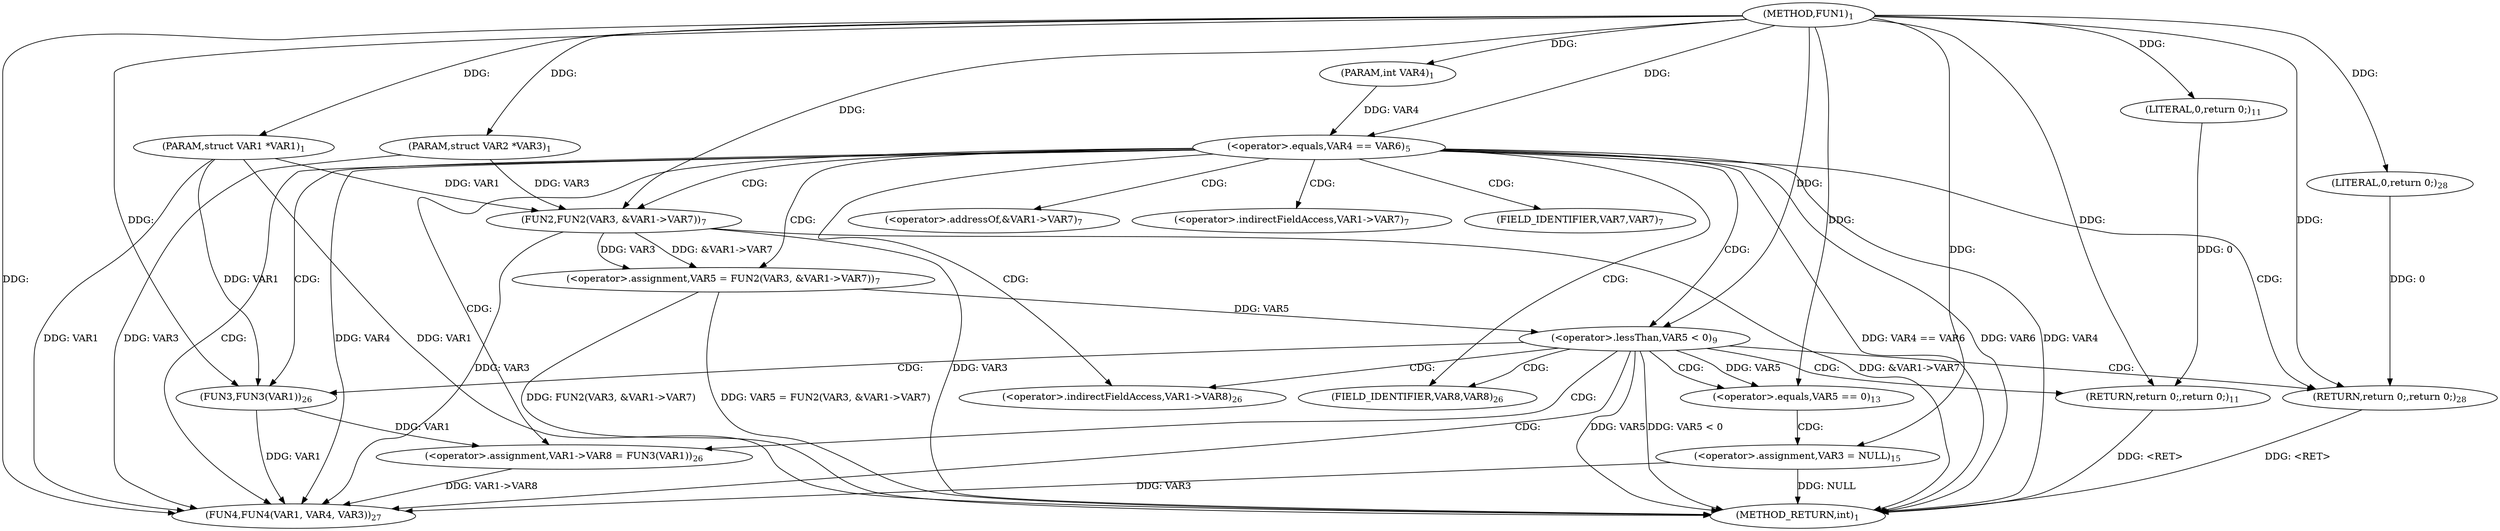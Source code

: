 digraph "FUN1" {  
"8" [label = <(METHOD,FUN1)<SUB>1</SUB>> ]
"54" [label = <(METHOD_RETURN,int)<SUB>1</SUB>> ]
"9" [label = <(PARAM,struct VAR1 *VAR1)<SUB>1</SUB>> ]
"10" [label = <(PARAM,struct VAR2 *VAR3)<SUB>1</SUB>> ]
"11" [label = <(PARAM,int VAR4)<SUB>1</SUB>> ]
"42" [label = <(&lt;operator&gt;.assignment,VAR1-&gt;VAR8 = FUN3(VAR1))<SUB>26</SUB>> ]
"48" [label = <(FUN4,FUN4(VAR1, VAR4, VAR3))<SUB>27</SUB>> ]
"52" [label = <(RETURN,return 0;,return 0;)<SUB>28</SUB>> ]
"15" [label = <(&lt;operator&gt;.equals,VAR4 == VAR6)<SUB>5</SUB>> ]
"53" [label = <(LITERAL,0,return 0;)<SUB>28</SUB>> ]
"19" [label = <(&lt;operator&gt;.assignment,VAR5 = FUN2(VAR3, &amp;VAR1-&gt;VAR7))<SUB>7</SUB>> ]
"46" [label = <(FUN3,FUN3(VAR1))<SUB>26</SUB>> ]
"28" [label = <(&lt;operator&gt;.lessThan,VAR5 &lt; 0)<SUB>9</SUB>> ]
"35" [label = <(&lt;operator&gt;.equals,VAR5 == 0)<SUB>13</SUB>> ]
"21" [label = <(FUN2,FUN2(VAR3, &amp;VAR1-&gt;VAR7))<SUB>7</SUB>> ]
"32" [label = <(RETURN,return 0;,return 0;)<SUB>11</SUB>> ]
"39" [label = <(&lt;operator&gt;.assignment,VAR3 = NULL)<SUB>15</SUB>> ]
"33" [label = <(LITERAL,0,return 0;)<SUB>11</SUB>> ]
"43" [label = <(&lt;operator&gt;.indirectFieldAccess,VAR1-&gt;VAR8)<SUB>26</SUB>> ]
"45" [label = <(FIELD_IDENTIFIER,VAR8,VAR8)<SUB>26</SUB>> ]
"23" [label = <(&lt;operator&gt;.addressOf,&amp;VAR1-&gt;VAR7)<SUB>7</SUB>> ]
"24" [label = <(&lt;operator&gt;.indirectFieldAccess,VAR1-&gt;VAR7)<SUB>7</SUB>> ]
"26" [label = <(FIELD_IDENTIFIER,VAR7,VAR7)<SUB>7</SUB>> ]
  "32" -> "54"  [ label = "DDG: &lt;RET&gt;"] 
  "52" -> "54"  [ label = "DDG: &lt;RET&gt;"] 
  "9" -> "54"  [ label = "DDG: VAR1"] 
  "15" -> "54"  [ label = "DDG: VAR4"] 
  "15" -> "54"  [ label = "DDG: VAR4 == VAR6"] 
  "21" -> "54"  [ label = "DDG: VAR3"] 
  "21" -> "54"  [ label = "DDG: &amp;VAR1-&gt;VAR7"] 
  "19" -> "54"  [ label = "DDG: FUN2(VAR3, &amp;VAR1-&gt;VAR7)"] 
  "19" -> "54"  [ label = "DDG: VAR5 = FUN2(VAR3, &amp;VAR1-&gt;VAR7)"] 
  "28" -> "54"  [ label = "DDG: VAR5"] 
  "28" -> "54"  [ label = "DDG: VAR5 &lt; 0"] 
  "39" -> "54"  [ label = "DDG: NULL"] 
  "15" -> "54"  [ label = "DDG: VAR6"] 
  "8" -> "9"  [ label = "DDG: "] 
  "8" -> "10"  [ label = "DDG: "] 
  "8" -> "11"  [ label = "DDG: "] 
  "46" -> "42"  [ label = "DDG: VAR1"] 
  "53" -> "52"  [ label = "DDG: 0"] 
  "8" -> "52"  [ label = "DDG: "] 
  "42" -> "48"  [ label = "DDG: VAR1-&gt;VAR8"] 
  "46" -> "48"  [ label = "DDG: VAR1"] 
  "8" -> "48"  [ label = "DDG: "] 
  "9" -> "48"  [ label = "DDG: VAR1"] 
  "15" -> "48"  [ label = "DDG: VAR4"] 
  "10" -> "48"  [ label = "DDG: VAR3"] 
  "21" -> "48"  [ label = "DDG: VAR3"] 
  "39" -> "48"  [ label = "DDG: VAR3"] 
  "8" -> "53"  [ label = "DDG: "] 
  "11" -> "15"  [ label = "DDG: VAR4"] 
  "8" -> "15"  [ label = "DDG: "] 
  "21" -> "19"  [ label = "DDG: VAR3"] 
  "21" -> "19"  [ label = "DDG: &amp;VAR1-&gt;VAR7"] 
  "9" -> "46"  [ label = "DDG: VAR1"] 
  "8" -> "46"  [ label = "DDG: "] 
  "10" -> "21"  [ label = "DDG: VAR3"] 
  "8" -> "21"  [ label = "DDG: "] 
  "9" -> "21"  [ label = "DDG: VAR1"] 
  "19" -> "28"  [ label = "DDG: VAR5"] 
  "8" -> "28"  [ label = "DDG: "] 
  "33" -> "32"  [ label = "DDG: 0"] 
  "8" -> "32"  [ label = "DDG: "] 
  "28" -> "35"  [ label = "DDG: VAR5"] 
  "8" -> "35"  [ label = "DDG: "] 
  "8" -> "39"  [ label = "DDG: "] 
  "8" -> "33"  [ label = "DDG: "] 
  "15" -> "24"  [ label = "CDG: "] 
  "15" -> "21"  [ label = "CDG: "] 
  "15" -> "48"  [ label = "CDG: "] 
  "15" -> "26"  [ label = "CDG: "] 
  "15" -> "42"  [ label = "CDG: "] 
  "15" -> "23"  [ label = "CDG: "] 
  "15" -> "19"  [ label = "CDG: "] 
  "15" -> "28"  [ label = "CDG: "] 
  "15" -> "52"  [ label = "CDG: "] 
  "15" -> "46"  [ label = "CDG: "] 
  "15" -> "45"  [ label = "CDG: "] 
  "15" -> "43"  [ label = "CDG: "] 
  "28" -> "48"  [ label = "CDG: "] 
  "28" -> "32"  [ label = "CDG: "] 
  "28" -> "42"  [ label = "CDG: "] 
  "28" -> "52"  [ label = "CDG: "] 
  "28" -> "46"  [ label = "CDG: "] 
  "28" -> "45"  [ label = "CDG: "] 
  "28" -> "35"  [ label = "CDG: "] 
  "28" -> "43"  [ label = "CDG: "] 
  "35" -> "39"  [ label = "CDG: "] 
}
